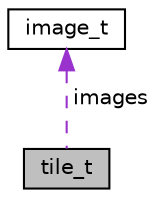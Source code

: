 digraph "tile_t"
{
 // LATEX_PDF_SIZE
  edge [fontname="Helvetica",fontsize="10",labelfontname="Helvetica",labelfontsize="10"];
  node [fontname="Helvetica",fontsize="10",shape=record];
  Node1 [label="tile_t",height=0.2,width=0.4,color="black", fillcolor="grey75", style="filled", fontcolor="black",tooltip=" "];
  Node2 -> Node1 [dir="back",color="darkorchid3",fontsize="10",style="dashed",label=" images" ,fontname="Helvetica"];
  Node2 [label="image_t",height=0.2,width=0.4,color="black", fillcolor="white", style="filled",URL="$structimage__t.html",tooltip=" "];
}
